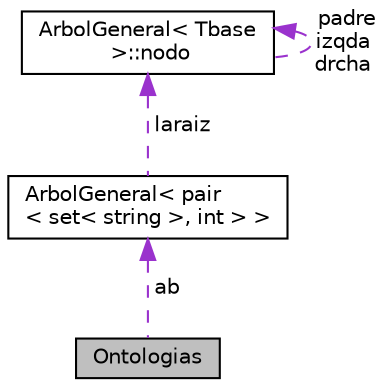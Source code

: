 digraph "Ontologias"
{
  edge [fontname="Helvetica",fontsize="10",labelfontname="Helvetica",labelfontsize="10"];
  node [fontname="Helvetica",fontsize="10",shape=record];
  Node1 [label="Ontologias",height=0.2,width=0.4,color="black", fillcolor="grey75", style="filled", fontcolor="black"];
  Node2 -> Node1 [dir="back",color="darkorchid3",fontsize="10",style="dashed",label=" ab" ,fontname="Helvetica"];
  Node2 [label="ArbolGeneral\< pair\l\< set\< string \>, int \> \>",height=0.2,width=0.4,color="black", fillcolor="white", style="filled",URL="$db/d94/classArbolGeneral.html"];
  Node3 -> Node2 [dir="back",color="darkorchid3",fontsize="10",style="dashed",label=" laraiz" ,fontname="Helvetica"];
  Node3 [label="ArbolGeneral\< Tbase\l \>::nodo",height=0.2,width=0.4,color="black", fillcolor="white", style="filled",URL="$d9/d71/structArbolGeneral_1_1nodo.html",tooltip="nodo "];
  Node3 -> Node3 [dir="back",color="darkorchid3",fontsize="10",style="dashed",label=" padre\nizqda\ndrcha" ,fontname="Helvetica"];
}
